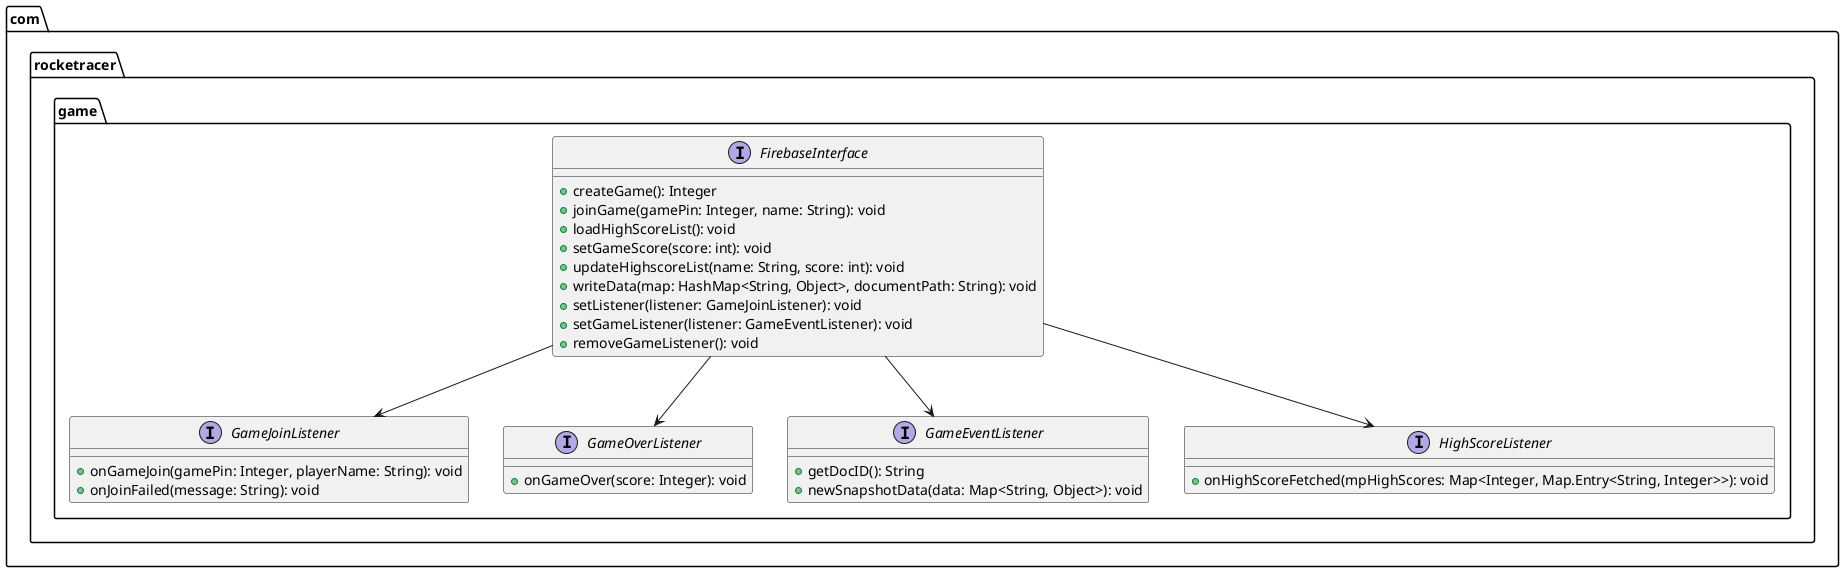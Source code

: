 @startuml
package com.rocketracer.game {
    interface FirebaseInterface {
    + createGame(): Integer
    + joinGame(gamePin: Integer, name: String): void
    + loadHighScoreList(): void
    + setGameScore(score: int): void
    + updateHighscoreList(name: String, score: int): void
    + writeData(map: HashMap<String, Object>, documentPath: String): void
    + setListener(listener: GameJoinListener): void
    + setGameListener(listener: GameEventListener): void
    + removeGameListener(): void
}

interface GameJoinListener {
    + onGameJoin(gamePin: Integer, playerName: String): void
    + onJoinFailed(message: String): void
}

interface GameOverListener {
    + onGameOver(score: Integer): void
}

interface GameEventListener {
    + getDocID(): String
    + newSnapshotData(data: Map<String, Object>): void
}

interface HighScoreListener {
    + onHighScoreFetched(mpHighScores: Map<Integer, Map.Entry<String, Integer>>): void
}
}

FirebaseInterface --> GameJoinListener
FirebaseInterface --> GameEventListener
FirebaseInterface --> HighScoreListener
FirebaseInterface --> GameOverListener
@enduml
